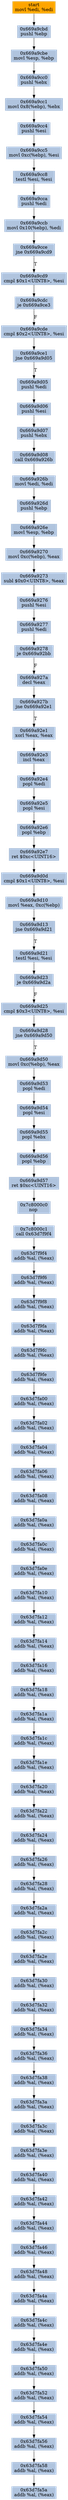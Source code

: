 digraph G {
node[shape=rectangle,style=filled,fillcolor=lightsteelblue,color=lightsteelblue]
bgcolor="transparent"
a0x669a9cbbmovl_edi_edi[label="start\nmovl %edi, %edi",color="lightgrey",fillcolor="orange"];
a0x669a9cbdpushl_ebp[label="0x669a9cbd\npushl %ebp"];
a0x669a9cbemovl_esp_ebp[label="0x669a9cbe\nmovl %esp, %ebp"];
a0x669a9cc0pushl_ebx[label="0x669a9cc0\npushl %ebx"];
a0x669a9cc1movl_0x8ebp__ebx[label="0x669a9cc1\nmovl 0x8(%ebp), %ebx"];
a0x669a9cc4pushl_esi[label="0x669a9cc4\npushl %esi"];
a0x669a9cc5movl_0xcebp__esi[label="0x669a9cc5\nmovl 0xc(%ebp), %esi"];
a0x669a9cc8testl_esi_esi[label="0x669a9cc8\ntestl %esi, %esi"];
a0x669a9ccapushl_edi[label="0x669a9cca\npushl %edi"];
a0x669a9ccbmovl_0x10ebp__edi[label="0x669a9ccb\nmovl 0x10(%ebp), %edi"];
a0x669a9ccejne_0x669a9cd9[label="0x669a9cce\njne 0x669a9cd9"];
a0x669a9cd9cmpl_0x1UINT8_esi[label="0x669a9cd9\ncmpl $0x1<UINT8>, %esi"];
a0x669a9cdcje_0x669a9ce3[label="0x669a9cdc\nje 0x669a9ce3"];
a0x669a9cdecmpl_0x2UINT8_esi[label="0x669a9cde\ncmpl $0x2<UINT8>, %esi"];
a0x669a9ce1jne_0x669a9d05[label="0x669a9ce1\njne 0x669a9d05"];
a0x669a9d05pushl_edi[label="0x669a9d05\npushl %edi"];
a0x669a9d06pushl_esi[label="0x669a9d06\npushl %esi"];
a0x669a9d07pushl_ebx[label="0x669a9d07\npushl %ebx"];
a0x669a9d08call_0x669a926b[label="0x669a9d08\ncall 0x669a926b"];
a0x669a926bmovl_edi_edi[label="0x669a926b\nmovl %edi, %edi"];
a0x669a926dpushl_ebp[label="0x669a926d\npushl %ebp"];
a0x669a926emovl_esp_ebp[label="0x669a926e\nmovl %esp, %ebp"];
a0x669a9270movl_0xcebp__eax[label="0x669a9270\nmovl 0xc(%ebp), %eax"];
a0x669a9273subl_0x0UINT8_eax[label="0x669a9273\nsubl $0x0<UINT8>, %eax"];
a0x669a9276pushl_esi[label="0x669a9276\npushl %esi"];
a0x669a9277pushl_edi[label="0x669a9277\npushl %edi"];
a0x669a9278je_0x669a92bb[label="0x669a9278\nje 0x669a92bb"];
a0x669a927adecl_eax[label="0x669a927a\ndecl %eax"];
a0x669a927bjne_0x669a92e1[label="0x669a927b\njne 0x669a92e1"];
a0x669a92e1xorl_eax_eax[label="0x669a92e1\nxorl %eax, %eax"];
a0x669a92e3incl_eax[label="0x669a92e3\nincl %eax"];
a0x669a92e4popl_edi[label="0x669a92e4\npopl %edi"];
a0x669a92e5popl_esi[label="0x669a92e5\npopl %esi"];
a0x669a92e6popl_ebp[label="0x669a92e6\npopl %ebp"];
a0x669a92e7ret_0xcUINT16[label="0x669a92e7\nret $0xc<UINT16>"];
a0x669a9d0dcmpl_0x1UINT8_esi[label="0x669a9d0d\ncmpl $0x1<UINT8>, %esi"];
a0x669a9d10movl_eax_0xcebp_[label="0x669a9d10\nmovl %eax, 0xc(%ebp)"];
a0x669a9d13jne_0x669a9d21[label="0x669a9d13\njne 0x669a9d21"];
a0x669a9d21testl_esi_esi[label="0x669a9d21\ntestl %esi, %esi"];
a0x669a9d23je_0x669a9d2a[label="0x669a9d23\nje 0x669a9d2a"];
a0x669a9d25cmpl_0x3UINT8_esi[label="0x669a9d25\ncmpl $0x3<UINT8>, %esi"];
a0x669a9d28jne_0x669a9d50[label="0x669a9d28\njne 0x669a9d50"];
a0x669a9d50movl_0xcebp__eax[label="0x669a9d50\nmovl 0xc(%ebp), %eax"];
a0x669a9d53popl_edi[label="0x669a9d53\npopl %edi"];
a0x669a9d54popl_esi[label="0x669a9d54\npopl %esi"];
a0x669a9d55popl_ebx[label="0x669a9d55\npopl %ebx"];
a0x669a9d56popl_ebp[label="0x669a9d56\npopl %ebp"];
a0x669a9d57ret_0xcUINT16[label="0x669a9d57\nret $0xc<UINT16>"];
a0x7c8000c0nop_[label="0x7c8000c0\nnop "];
a0x7c8000c1call_0x63d7f9f4[label="0x7c8000c1\ncall 0x63d7f9f4"];
a0x63d7f9f4addb_al_eax_[label="0x63d7f9f4\naddb %al, (%eax)"];
a0x63d7f9f6addb_al_eax_[label="0x63d7f9f6\naddb %al, (%eax)"];
a0x63d7f9f8addb_al_eax_[label="0x63d7f9f8\naddb %al, (%eax)"];
a0x63d7f9faaddb_al_eax_[label="0x63d7f9fa\naddb %al, (%eax)"];
a0x63d7f9fcaddb_al_eax_[label="0x63d7f9fc\naddb %al, (%eax)"];
a0x63d7f9feaddb_al_eax_[label="0x63d7f9fe\naddb %al, (%eax)"];
a0x63d7fa00addb_al_eax_[label="0x63d7fa00\naddb %al, (%eax)"];
a0x63d7fa02addb_al_eax_[label="0x63d7fa02\naddb %al, (%eax)"];
a0x63d7fa04addb_al_eax_[label="0x63d7fa04\naddb %al, (%eax)"];
a0x63d7fa06addb_al_eax_[label="0x63d7fa06\naddb %al, (%eax)"];
a0x63d7fa08addb_al_eax_[label="0x63d7fa08\naddb %al, (%eax)"];
a0x63d7fa0aaddb_al_eax_[label="0x63d7fa0a\naddb %al, (%eax)"];
a0x63d7fa0caddb_al_eax_[label="0x63d7fa0c\naddb %al, (%eax)"];
a0x63d7fa0eaddb_al_eax_[label="0x63d7fa0e\naddb %al, (%eax)"];
a0x63d7fa10addb_al_eax_[label="0x63d7fa10\naddb %al, (%eax)"];
a0x63d7fa12addb_al_eax_[label="0x63d7fa12\naddb %al, (%eax)"];
a0x63d7fa14addb_al_eax_[label="0x63d7fa14\naddb %al, (%eax)"];
a0x63d7fa16addb_al_eax_[label="0x63d7fa16\naddb %al, (%eax)"];
a0x63d7fa18addb_al_eax_[label="0x63d7fa18\naddb %al, (%eax)"];
a0x63d7fa1aaddb_al_eax_[label="0x63d7fa1a\naddb %al, (%eax)"];
a0x63d7fa1caddb_al_eax_[label="0x63d7fa1c\naddb %al, (%eax)"];
a0x63d7fa1eaddb_al_eax_[label="0x63d7fa1e\naddb %al, (%eax)"];
a0x63d7fa20addb_al_eax_[label="0x63d7fa20\naddb %al, (%eax)"];
a0x63d7fa22addb_al_eax_[label="0x63d7fa22\naddb %al, (%eax)"];
a0x63d7fa24addb_al_eax_[label="0x63d7fa24\naddb %al, (%eax)"];
a0x63d7fa26addb_al_eax_[label="0x63d7fa26\naddb %al, (%eax)"];
a0x63d7fa28addb_al_eax_[label="0x63d7fa28\naddb %al, (%eax)"];
a0x63d7fa2aaddb_al_eax_[label="0x63d7fa2a\naddb %al, (%eax)"];
a0x63d7fa2caddb_al_eax_[label="0x63d7fa2c\naddb %al, (%eax)"];
a0x63d7fa2eaddb_al_eax_[label="0x63d7fa2e\naddb %al, (%eax)"];
a0x63d7fa30addb_al_eax_[label="0x63d7fa30\naddb %al, (%eax)"];
a0x63d7fa32addb_al_eax_[label="0x63d7fa32\naddb %al, (%eax)"];
a0x63d7fa34addb_al_eax_[label="0x63d7fa34\naddb %al, (%eax)"];
a0x63d7fa36addb_al_eax_[label="0x63d7fa36\naddb %al, (%eax)"];
a0x63d7fa38addb_al_eax_[label="0x63d7fa38\naddb %al, (%eax)"];
a0x63d7fa3aaddb_al_eax_[label="0x63d7fa3a\naddb %al, (%eax)"];
a0x63d7fa3caddb_al_eax_[label="0x63d7fa3c\naddb %al, (%eax)"];
a0x63d7fa3eaddb_al_eax_[label="0x63d7fa3e\naddb %al, (%eax)"];
a0x63d7fa40addb_al_eax_[label="0x63d7fa40\naddb %al, (%eax)"];
a0x63d7fa42addb_al_eax_[label="0x63d7fa42\naddb %al, (%eax)"];
a0x63d7fa44addb_al_eax_[label="0x63d7fa44\naddb %al, (%eax)"];
a0x63d7fa46addb_al_eax_[label="0x63d7fa46\naddb %al, (%eax)"];
a0x63d7fa48addb_al_eax_[label="0x63d7fa48\naddb %al, (%eax)"];
a0x63d7fa4aaddb_al_eax_[label="0x63d7fa4a\naddb %al, (%eax)"];
a0x63d7fa4caddb_al_eax_[label="0x63d7fa4c\naddb %al, (%eax)"];
a0x63d7fa4eaddb_al_eax_[label="0x63d7fa4e\naddb %al, (%eax)"];
a0x63d7fa50addb_al_eax_[label="0x63d7fa50\naddb %al, (%eax)"];
a0x63d7fa52addb_al_eax_[label="0x63d7fa52\naddb %al, (%eax)"];
a0x63d7fa54addb_al_eax_[label="0x63d7fa54\naddb %al, (%eax)"];
a0x63d7fa56addb_al_eax_[label="0x63d7fa56\naddb %al, (%eax)"];
a0x63d7fa58addb_al_eax_[label="0x63d7fa58\naddb %al, (%eax)"];
a0x63d7fa5aaddb_al_eax_[label="0x63d7fa5a\naddb %al, (%eax)"];
a0x669a9cbbmovl_edi_edi -> a0x669a9cbdpushl_ebp [color="#000000"];
a0x669a9cbdpushl_ebp -> a0x669a9cbemovl_esp_ebp [color="#000000"];
a0x669a9cbemovl_esp_ebp -> a0x669a9cc0pushl_ebx [color="#000000"];
a0x669a9cc0pushl_ebx -> a0x669a9cc1movl_0x8ebp__ebx [color="#000000"];
a0x669a9cc1movl_0x8ebp__ebx -> a0x669a9cc4pushl_esi [color="#000000"];
a0x669a9cc4pushl_esi -> a0x669a9cc5movl_0xcebp__esi [color="#000000"];
a0x669a9cc5movl_0xcebp__esi -> a0x669a9cc8testl_esi_esi [color="#000000"];
a0x669a9cc8testl_esi_esi -> a0x669a9ccapushl_edi [color="#000000"];
a0x669a9ccapushl_edi -> a0x669a9ccbmovl_0x10ebp__edi [color="#000000"];
a0x669a9ccbmovl_0x10ebp__edi -> a0x669a9ccejne_0x669a9cd9 [color="#000000"];
a0x669a9ccejne_0x669a9cd9 -> a0x669a9cd9cmpl_0x1UINT8_esi [color="#000000",label="T"];
a0x669a9cd9cmpl_0x1UINT8_esi -> a0x669a9cdcje_0x669a9ce3 [color="#000000"];
a0x669a9cdcje_0x669a9ce3 -> a0x669a9cdecmpl_0x2UINT8_esi [color="#000000",label="F"];
a0x669a9cdecmpl_0x2UINT8_esi -> a0x669a9ce1jne_0x669a9d05 [color="#000000"];
a0x669a9ce1jne_0x669a9d05 -> a0x669a9d05pushl_edi [color="#000000",label="T"];
a0x669a9d05pushl_edi -> a0x669a9d06pushl_esi [color="#000000"];
a0x669a9d06pushl_esi -> a0x669a9d07pushl_ebx [color="#000000"];
a0x669a9d07pushl_ebx -> a0x669a9d08call_0x669a926b [color="#000000"];
a0x669a9d08call_0x669a926b -> a0x669a926bmovl_edi_edi [color="#000000"];
a0x669a926bmovl_edi_edi -> a0x669a926dpushl_ebp [color="#000000"];
a0x669a926dpushl_ebp -> a0x669a926emovl_esp_ebp [color="#000000"];
a0x669a926emovl_esp_ebp -> a0x669a9270movl_0xcebp__eax [color="#000000"];
a0x669a9270movl_0xcebp__eax -> a0x669a9273subl_0x0UINT8_eax [color="#000000"];
a0x669a9273subl_0x0UINT8_eax -> a0x669a9276pushl_esi [color="#000000"];
a0x669a9276pushl_esi -> a0x669a9277pushl_edi [color="#000000"];
a0x669a9277pushl_edi -> a0x669a9278je_0x669a92bb [color="#000000"];
a0x669a9278je_0x669a92bb -> a0x669a927adecl_eax [color="#000000",label="F"];
a0x669a927adecl_eax -> a0x669a927bjne_0x669a92e1 [color="#000000"];
a0x669a927bjne_0x669a92e1 -> a0x669a92e1xorl_eax_eax [color="#000000",label="T"];
a0x669a92e1xorl_eax_eax -> a0x669a92e3incl_eax [color="#000000"];
a0x669a92e3incl_eax -> a0x669a92e4popl_edi [color="#000000"];
a0x669a92e4popl_edi -> a0x669a92e5popl_esi [color="#000000"];
a0x669a92e5popl_esi -> a0x669a92e6popl_ebp [color="#000000"];
a0x669a92e6popl_ebp -> a0x669a92e7ret_0xcUINT16 [color="#000000"];
a0x669a92e7ret_0xcUINT16 -> a0x669a9d0dcmpl_0x1UINT8_esi [color="#000000"];
a0x669a9d0dcmpl_0x1UINT8_esi -> a0x669a9d10movl_eax_0xcebp_ [color="#000000"];
a0x669a9d10movl_eax_0xcebp_ -> a0x669a9d13jne_0x669a9d21 [color="#000000"];
a0x669a9d13jne_0x669a9d21 -> a0x669a9d21testl_esi_esi [color="#000000",label="T"];
a0x669a9d21testl_esi_esi -> a0x669a9d23je_0x669a9d2a [color="#000000"];
a0x669a9d23je_0x669a9d2a -> a0x669a9d25cmpl_0x3UINT8_esi [color="#000000",label="F"];
a0x669a9d25cmpl_0x3UINT8_esi -> a0x669a9d28jne_0x669a9d50 [color="#000000"];
a0x669a9d28jne_0x669a9d50 -> a0x669a9d50movl_0xcebp__eax [color="#000000",label="T"];
a0x669a9d50movl_0xcebp__eax -> a0x669a9d53popl_edi [color="#000000"];
a0x669a9d53popl_edi -> a0x669a9d54popl_esi [color="#000000"];
a0x669a9d54popl_esi -> a0x669a9d55popl_ebx [color="#000000"];
a0x669a9d55popl_ebx -> a0x669a9d56popl_ebp [color="#000000"];
a0x669a9d56popl_ebp -> a0x669a9d57ret_0xcUINT16 [color="#000000"];
a0x669a9d57ret_0xcUINT16 -> a0x7c8000c0nop_ [color="#000000"];
a0x7c8000c0nop_ -> a0x7c8000c1call_0x63d7f9f4 [color="#000000"];
a0x7c8000c1call_0x63d7f9f4 -> a0x63d7f9f4addb_al_eax_ [color="#000000"];
a0x63d7f9f4addb_al_eax_ -> a0x63d7f9f6addb_al_eax_ [color="#000000"];
a0x63d7f9f6addb_al_eax_ -> a0x63d7f9f8addb_al_eax_ [color="#000000"];
a0x63d7f9f8addb_al_eax_ -> a0x63d7f9faaddb_al_eax_ [color="#000000"];
a0x63d7f9faaddb_al_eax_ -> a0x63d7f9fcaddb_al_eax_ [color="#000000"];
a0x63d7f9fcaddb_al_eax_ -> a0x63d7f9feaddb_al_eax_ [color="#000000"];
a0x63d7f9feaddb_al_eax_ -> a0x63d7fa00addb_al_eax_ [color="#000000"];
a0x63d7fa00addb_al_eax_ -> a0x63d7fa02addb_al_eax_ [color="#000000"];
a0x63d7fa02addb_al_eax_ -> a0x63d7fa04addb_al_eax_ [color="#000000"];
a0x63d7fa04addb_al_eax_ -> a0x63d7fa06addb_al_eax_ [color="#000000"];
a0x63d7fa06addb_al_eax_ -> a0x63d7fa08addb_al_eax_ [color="#000000"];
a0x63d7fa08addb_al_eax_ -> a0x63d7fa0aaddb_al_eax_ [color="#000000"];
a0x63d7fa0aaddb_al_eax_ -> a0x63d7fa0caddb_al_eax_ [color="#000000"];
a0x63d7fa0caddb_al_eax_ -> a0x63d7fa0eaddb_al_eax_ [color="#000000"];
a0x63d7fa0eaddb_al_eax_ -> a0x63d7fa10addb_al_eax_ [color="#000000"];
a0x63d7fa10addb_al_eax_ -> a0x63d7fa12addb_al_eax_ [color="#000000"];
a0x63d7fa12addb_al_eax_ -> a0x63d7fa14addb_al_eax_ [color="#000000"];
a0x63d7fa14addb_al_eax_ -> a0x63d7fa16addb_al_eax_ [color="#000000"];
a0x63d7fa16addb_al_eax_ -> a0x63d7fa18addb_al_eax_ [color="#000000"];
a0x63d7fa18addb_al_eax_ -> a0x63d7fa1aaddb_al_eax_ [color="#000000"];
a0x63d7fa1aaddb_al_eax_ -> a0x63d7fa1caddb_al_eax_ [color="#000000"];
a0x63d7fa1caddb_al_eax_ -> a0x63d7fa1eaddb_al_eax_ [color="#000000"];
a0x63d7fa1eaddb_al_eax_ -> a0x63d7fa20addb_al_eax_ [color="#000000"];
a0x63d7fa20addb_al_eax_ -> a0x63d7fa22addb_al_eax_ [color="#000000"];
a0x63d7fa22addb_al_eax_ -> a0x63d7fa24addb_al_eax_ [color="#000000"];
a0x63d7fa24addb_al_eax_ -> a0x63d7fa26addb_al_eax_ [color="#000000"];
a0x63d7fa26addb_al_eax_ -> a0x63d7fa28addb_al_eax_ [color="#000000"];
a0x63d7fa28addb_al_eax_ -> a0x63d7fa2aaddb_al_eax_ [color="#000000"];
a0x63d7fa2aaddb_al_eax_ -> a0x63d7fa2caddb_al_eax_ [color="#000000"];
a0x63d7fa2caddb_al_eax_ -> a0x63d7fa2eaddb_al_eax_ [color="#000000"];
a0x63d7fa2eaddb_al_eax_ -> a0x63d7fa30addb_al_eax_ [color="#000000"];
a0x63d7fa30addb_al_eax_ -> a0x63d7fa32addb_al_eax_ [color="#000000"];
a0x63d7fa32addb_al_eax_ -> a0x63d7fa34addb_al_eax_ [color="#000000"];
a0x63d7fa34addb_al_eax_ -> a0x63d7fa36addb_al_eax_ [color="#000000"];
a0x63d7fa36addb_al_eax_ -> a0x63d7fa38addb_al_eax_ [color="#000000"];
a0x63d7fa38addb_al_eax_ -> a0x63d7fa3aaddb_al_eax_ [color="#000000"];
a0x63d7fa3aaddb_al_eax_ -> a0x63d7fa3caddb_al_eax_ [color="#000000"];
a0x63d7fa3caddb_al_eax_ -> a0x63d7fa3eaddb_al_eax_ [color="#000000"];
a0x63d7fa3eaddb_al_eax_ -> a0x63d7fa40addb_al_eax_ [color="#000000"];
a0x63d7fa40addb_al_eax_ -> a0x63d7fa42addb_al_eax_ [color="#000000"];
a0x63d7fa42addb_al_eax_ -> a0x63d7fa44addb_al_eax_ [color="#000000"];
a0x63d7fa44addb_al_eax_ -> a0x63d7fa46addb_al_eax_ [color="#000000"];
a0x63d7fa46addb_al_eax_ -> a0x63d7fa48addb_al_eax_ [color="#000000"];
a0x63d7fa48addb_al_eax_ -> a0x63d7fa4aaddb_al_eax_ [color="#000000"];
a0x63d7fa4aaddb_al_eax_ -> a0x63d7fa4caddb_al_eax_ [color="#000000"];
a0x63d7fa4caddb_al_eax_ -> a0x63d7fa4eaddb_al_eax_ [color="#000000"];
a0x63d7fa4eaddb_al_eax_ -> a0x63d7fa50addb_al_eax_ [color="#000000"];
a0x63d7fa50addb_al_eax_ -> a0x63d7fa52addb_al_eax_ [color="#000000"];
a0x63d7fa52addb_al_eax_ -> a0x63d7fa54addb_al_eax_ [color="#000000"];
a0x63d7fa54addb_al_eax_ -> a0x63d7fa56addb_al_eax_ [color="#000000"];
a0x63d7fa56addb_al_eax_ -> a0x63d7fa58addb_al_eax_ [color="#000000"];
a0x63d7fa58addb_al_eax_ -> a0x63d7fa5aaddb_al_eax_ [color="#000000"];
}
